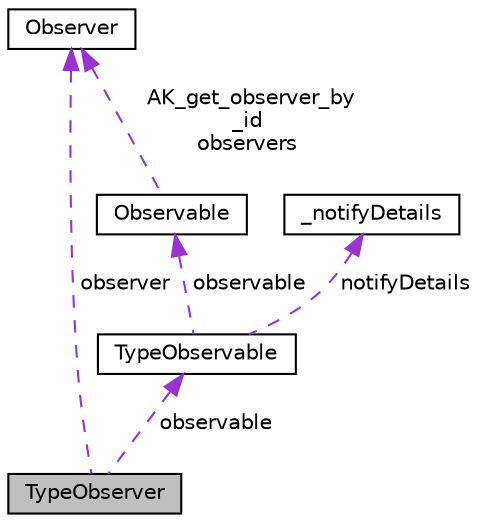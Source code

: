 digraph "TypeObserver"
{
 // LATEX_PDF_SIZE
  bgcolor="transparent";
  edge [fontname="Helvetica",fontsize="10",labelfontname="Helvetica",labelfontsize="10"];
  node [fontname="Helvetica",fontsize="10",shape=record];
  Node1 [label="TypeObserver",height=0.2,width=0.4,color="black", fillcolor="grey75", style="filled", fontcolor="black",tooltip=" "];
  Node2 -> Node1 [dir="back",color="darkorchid3",fontsize="10",style="dashed",label=" observable" ,fontname="Helvetica"];
  Node2 [label="TypeObservable",height=0.2,width=0.4,color="black",URL="$structTypeObservable.html",tooltip=" "];
  Node3 -> Node2 [dir="back",color="darkorchid3",fontsize="10",style="dashed",label=" observable" ,fontname="Helvetica"];
  Node3 [label="Observable",height=0.2,width=0.4,color="black",URL="$structObservable.html",tooltip="Structure that defines the functions for observable object."];
  Node4 -> Node3 [dir="back",color="darkorchid3",fontsize="10",style="dashed",label=" AK_get_observer_by\l_id\nobservers" ,fontname="Helvetica"];
  Node4 [label="Observer",height=0.2,width=0.4,color="black",URL="$structObserver.html",tooltip="Structure that defines the functions for observer object."];
  Node5 -> Node2 [dir="back",color="darkorchid3",fontsize="10",style="dashed",label=" notifyDetails" ,fontname="Helvetica"];
  Node5 [label="_notifyDetails",height=0.2,width=0.4,color="black",URL="$struct__notifyDetails.html",tooltip=" "];
  Node4 -> Node1 [dir="back",color="darkorchid3",fontsize="10",style="dashed",label=" observer" ,fontname="Helvetica"];
}
